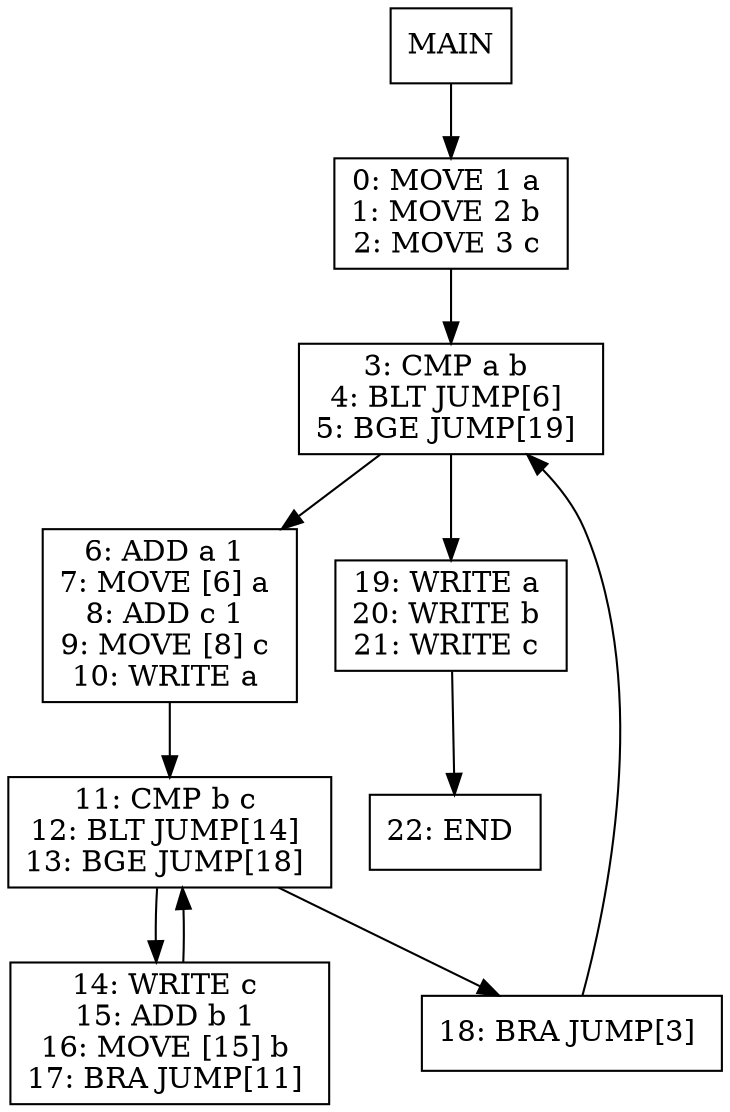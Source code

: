digraph test010 {
node [shape=box]
1[label="MAIN"]
1 -> 3
3[label="0: MOVE 1 a 
1: MOVE 2 b 
2: MOVE 3 c 
"]
3 -> 6
6[label="3: CMP a b 
4: BLT JUMP[6] 
5: BGE JUMP[19] 
"]
6 -> 8
8[label="6: ADD a 1 
7: MOVE [6] a 
8: ADD c 1 
9: MOVE [8] c 
10: WRITE a 
"]
8 -> 11
11[label="11: CMP b c 
12: BLT JUMP[14] 
13: BGE JUMP[18] 
"]
11 -> 13
13[label="14: WRITE c 
15: ADD b 1 
16: MOVE [15] b 
17: BRA JUMP[11] 
"]
13 -> 11
11 -> 12
12[label="18: BRA JUMP[3] 
"]
12 -> 6
6 -> 7
7[label="19: WRITE a 
20: WRITE b 
21: WRITE c 
"]
7 -> 18
18[label="22: END 
"]
}
